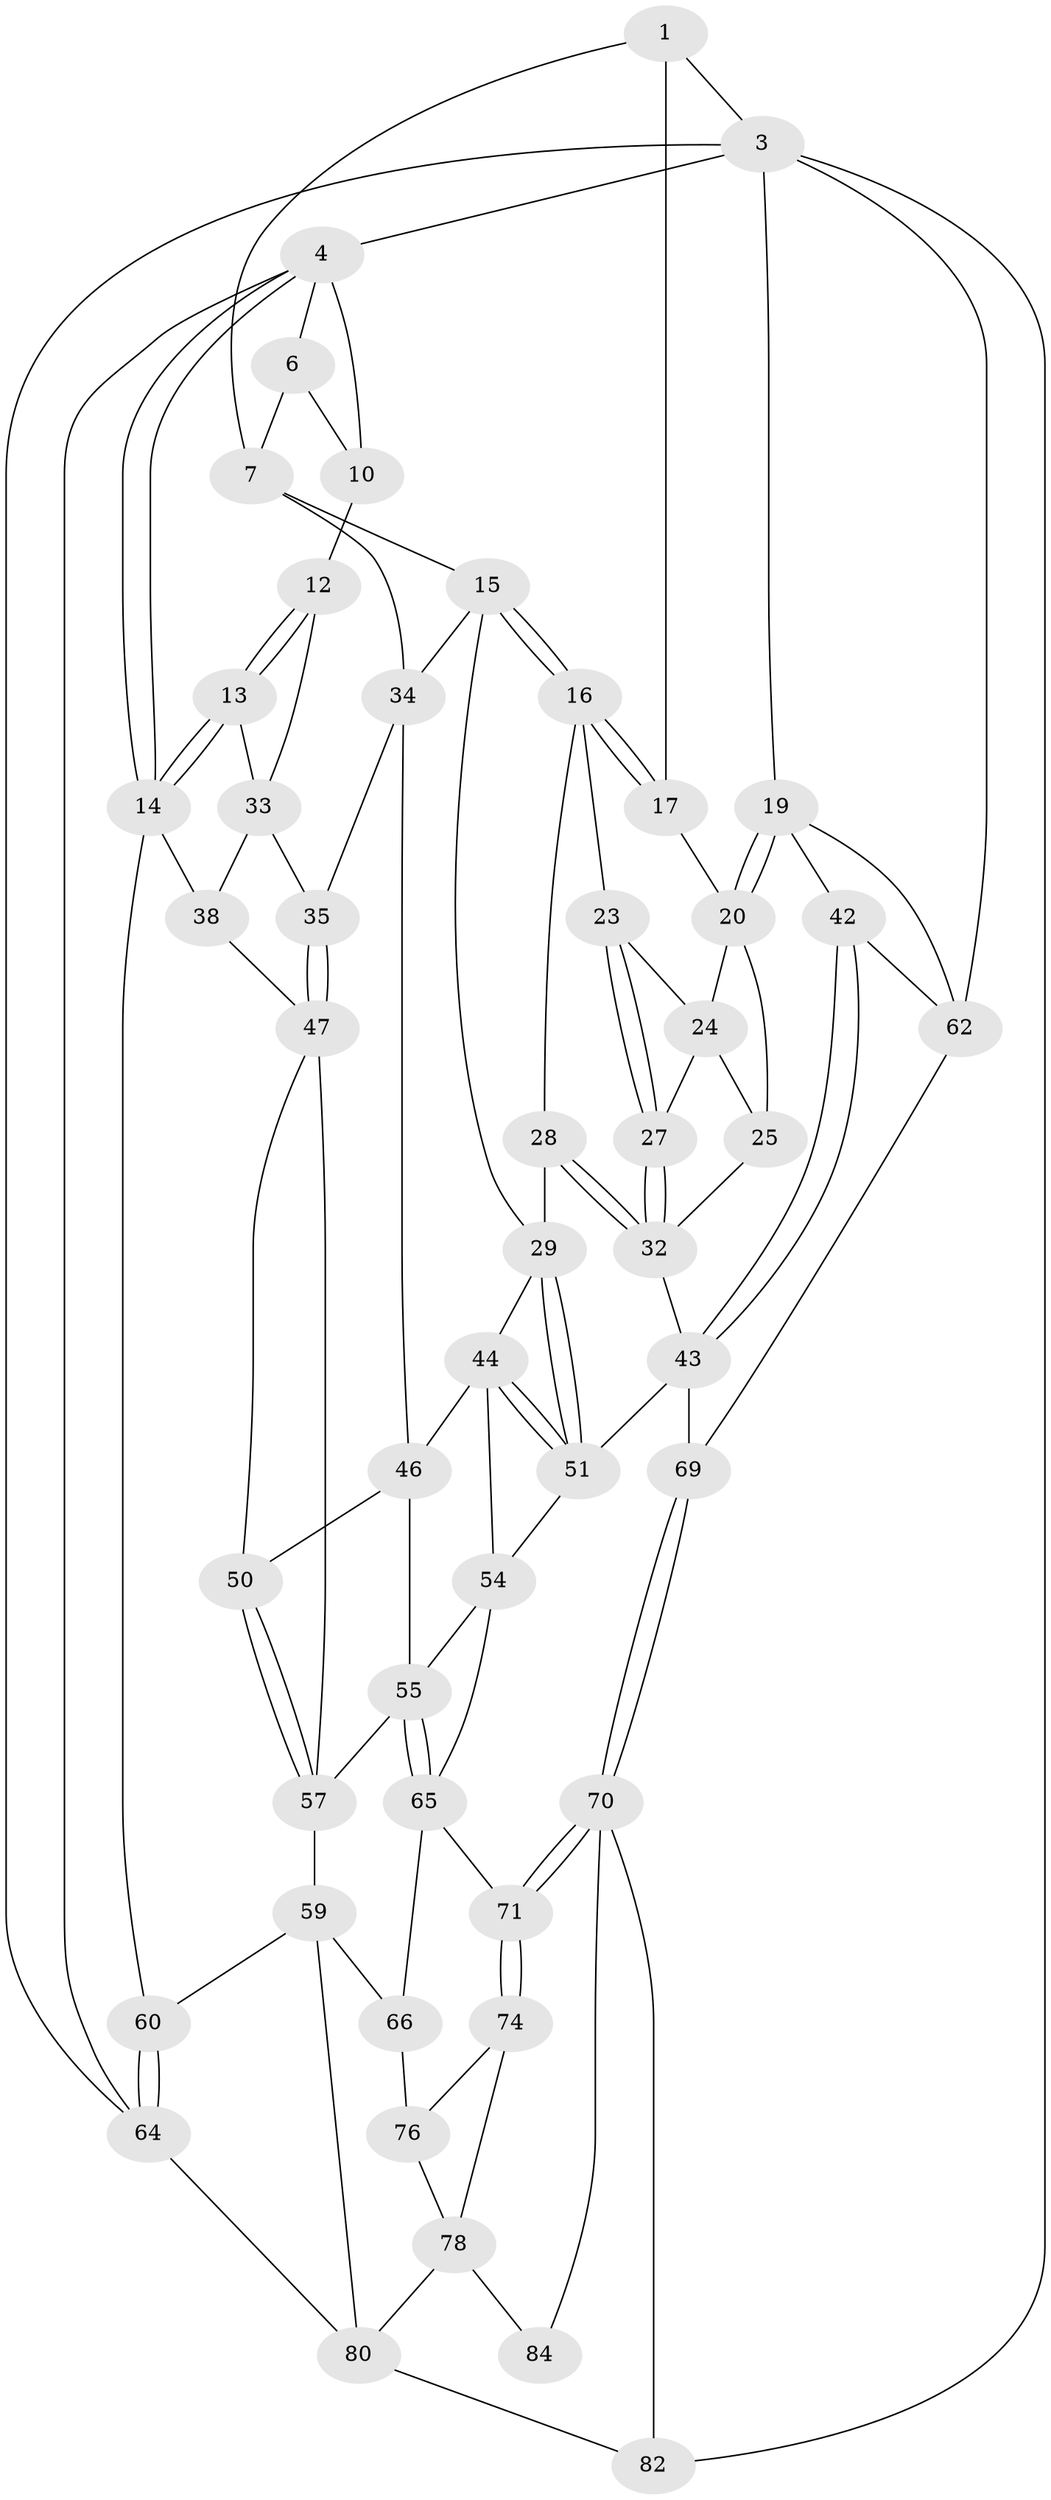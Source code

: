 // Generated by graph-tools (version 1.1) at 2025/52/02/27/25 19:52:44]
// undirected, 50 vertices, 109 edges
graph export_dot {
graph [start="1"]
  node [color=gray90,style=filled];
  1 [pos="+0.4982024350378814+0",super="+2"];
  3 [pos="+1+0",super="+61"];
  4 [pos="+0+0",super="+5"];
  6 [pos="+0.39790325902678514+0",super="+9"];
  7 [pos="+0.5059082327125473+0",super="+8"];
  10 [pos="+0.19519875094647723+0.03880097317259994",super="+11"];
  12 [pos="+0.07633597134542625+0.001222622254264705",super="+18"];
  13 [pos="+0.03621601135769625+0.1498130944522777"];
  14 [pos="+0+0.16906847093737476",super="+39"];
  15 [pos="+0.5787671722807068+0.14572697438961704",super="+31"];
  16 [pos="+0.7434065858588715+0.05571384531622189",super="+22"];
  17 [pos="+0.9525232987198863+0"];
  19 [pos="+1+0.30835726969106686",super="+41"];
  20 [pos="+0.9438476253319577+0.21372718626242312",super="+21"];
  23 [pos="+0.8106017715328725+0.1530009251928131"];
  24 [pos="+0.8667318356260303+0.13232299757021265",super="+26"];
  25 [pos="+0.9350225562970447+0.21368205606889798"];
  27 [pos="+0.8405413820979077+0.20658976921886285"];
  28 [pos="+0.7176593410757333+0.28861221659959685"];
  29 [pos="+0.6937149853860337+0.28575167018009545",super="+30"];
  32 [pos="+0.7518877719031154+0.3057538480156192",super="+37"];
  33 [pos="+0.11071633038123384+0.16251165880216384",super="+36"];
  34 [pos="+0.34200081736857846+0.2248182215054509",super="+40"];
  35 [pos="+0.27534450345427847+0.2530007611674384"];
  38 [pos="+0.044067350391012186+0.33439638415542017"];
  42 [pos="+1+0.5510952783532967"];
  43 [pos="+0.8881097243642834+0.4959506909235889",super="+52"];
  44 [pos="+0.5742608572399464+0.4900697039508295",super="+45"];
  46 [pos="+0.421308782319138+0.3637560370056547",super="+49"];
  47 [pos="+0.22027901292745825+0.4144505645872925",super="+48"];
  50 [pos="+0.27070574401931574+0.447304120292286"];
  51 [pos="+0.6229365810299937+0.5071194584284656",super="+53"];
  54 [pos="+0.43802180068991503+0.5752810222251152",super="+63"];
  55 [pos="+0.40556049439243896+0.5989102645076493",super="+56"];
  57 [pos="+0.3087444394082295+0.5742341977088928",super="+58"];
  59 [pos="+0.08217935052517085+0.6588182048887341",super="+68"];
  60 [pos="+0+0.6315428842637494"];
  62 [pos="+1+0.8887970980319382",super="+73"];
  64 [pos="+0+1"];
  65 [pos="+0.4080678439206965+0.6426591377029015",super="+72"];
  66 [pos="+0.3556549974758661+0.7307658243838198",super="+67"];
  69 [pos="+0.7149995154278247+0.8129224034126707"];
  70 [pos="+0.6678778111431103+0.8661530243419421",super="+83"];
  71 [pos="+0.5909995836849551+0.8064839789325762"];
  74 [pos="+0.5894413441122253+0.8067849395688265",super="+75"];
  76 [pos="+0.41814458961238765+0.7919528249927638",super="+77"];
  78 [pos="+0.3715748445985288+0.9146178563624442",super="+79"];
  80 [pos="+0.32671938592681027+1",super="+81"];
  82 [pos="+0.7244196841977085+1"];
  84 [pos="+0.4445708888007233+0.9200691542033497"];
  1 -- 7;
  1 -- 3;
  1 -- 17;
  3 -- 4;
  3 -- 19;
  3 -- 64;
  3 -- 82;
  3 -- 62;
  4 -- 14;
  4 -- 14;
  4 -- 64;
  4 -- 6;
  4 -- 10;
  6 -- 10;
  6 -- 7;
  7 -- 15;
  7 -- 34;
  10 -- 12 [weight=2];
  12 -- 13;
  12 -- 13;
  12 -- 33;
  13 -- 14;
  13 -- 14;
  13 -- 33;
  14 -- 60;
  14 -- 38;
  15 -- 16;
  15 -- 16;
  15 -- 34;
  15 -- 29;
  16 -- 17;
  16 -- 17;
  16 -- 28;
  16 -- 23;
  17 -- 20;
  19 -- 20;
  19 -- 20;
  19 -- 42;
  19 -- 62;
  20 -- 25;
  20 -- 24;
  23 -- 24;
  23 -- 27;
  23 -- 27;
  24 -- 25;
  24 -- 27;
  25 -- 32;
  27 -- 32;
  27 -- 32;
  28 -- 29;
  28 -- 32;
  28 -- 32;
  29 -- 51;
  29 -- 51;
  29 -- 44;
  32 -- 43;
  33 -- 35;
  33 -- 38;
  34 -- 35;
  34 -- 46;
  35 -- 47;
  35 -- 47;
  38 -- 47;
  42 -- 43;
  42 -- 43;
  42 -- 62;
  43 -- 69;
  43 -- 51;
  44 -- 51;
  44 -- 51;
  44 -- 46;
  44 -- 54;
  46 -- 50;
  46 -- 55;
  47 -- 50;
  47 -- 57;
  50 -- 57;
  50 -- 57;
  51 -- 54;
  54 -- 55;
  54 -- 65;
  55 -- 65;
  55 -- 65;
  55 -- 57;
  57 -- 59;
  59 -- 60;
  59 -- 80;
  59 -- 66;
  60 -- 64;
  60 -- 64;
  62 -- 69;
  64 -- 80;
  65 -- 66;
  65 -- 71;
  66 -- 76 [weight=2];
  69 -- 70;
  69 -- 70;
  70 -- 71;
  70 -- 71;
  70 -- 82;
  70 -- 84;
  71 -- 74;
  71 -- 74;
  74 -- 76;
  74 -- 78;
  76 -- 78;
  78 -- 80;
  78 -- 84;
  80 -- 82;
}
